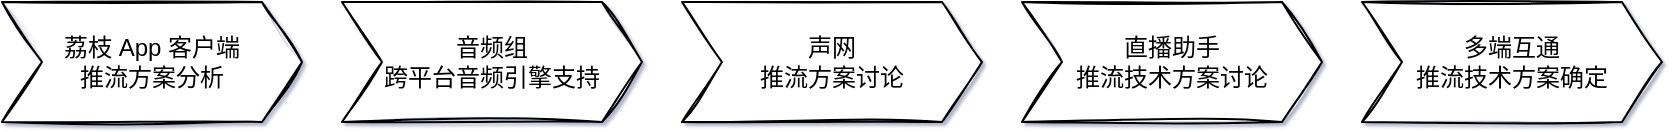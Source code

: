 <mxfile version="20.3.3" type="github" pages="3">
  <diagram id="UTcOJXSZlR1aUFPcbpFN" name="第 1 页">
    <mxGraphModel dx="1186" dy="687" grid="1" gridSize="10" guides="1" tooltips="1" connect="1" arrows="1" fold="1" page="1" pageScale="1" pageWidth="1169" pageHeight="827" math="0" shadow="1">
      <root>
        <mxCell id="0" />
        <mxCell id="1" parent="0" />
        <mxCell id="y0b_5palGvdZqtHANasv-2" value="荔枝 App 客户端&lt;br&gt;推流方案分析" style="shape=step;perimeter=stepPerimeter;whiteSpace=wrap;html=1;fixedSize=1;sketch=1;" vertex="1" parent="1">
          <mxGeometry x="40" y="210" width="150" height="60" as="geometry" />
        </mxCell>
        <mxCell id="y0b_5palGvdZqtHANasv-3" value="音频组&lt;br&gt;跨平台音频引擎支持" style="shape=step;perimeter=stepPerimeter;whiteSpace=wrap;html=1;fixedSize=1;sketch=1;" vertex="1" parent="1">
          <mxGeometry x="210" y="210" width="150" height="60" as="geometry" />
        </mxCell>
        <mxCell id="y0b_5palGvdZqtHANasv-4" value="声网&lt;br&gt;推流方案讨论" style="shape=step;perimeter=stepPerimeter;whiteSpace=wrap;html=1;fixedSize=1;sketch=1;" vertex="1" parent="1">
          <mxGeometry x="380" y="210" width="150" height="60" as="geometry" />
        </mxCell>
        <mxCell id="y0b_5palGvdZqtHANasv-5" value="直播助手&lt;br&gt;推流技术方案讨论" style="shape=step;perimeter=stepPerimeter;whiteSpace=wrap;html=1;fixedSize=1;sketch=1;" vertex="1" parent="1">
          <mxGeometry x="550" y="210" width="150" height="60" as="geometry" />
        </mxCell>
        <mxCell id="y0b_5palGvdZqtHANasv-6" value="多端互通&lt;br&gt;推流技术方案确定" style="shape=step;perimeter=stepPerimeter;whiteSpace=wrap;html=1;fixedSize=1;sketch=1;" vertex="1" parent="1">
          <mxGeometry x="720" y="210" width="150" height="60" as="geometry" />
        </mxCell>
      </root>
    </mxGraphModel>
  </diagram>
  <diagram id="RrGZIBOReFqYPyP3l0gz" name="第 2 页">
    <mxGraphModel dx="949" dy="-277" grid="1" gridSize="10" guides="1" tooltips="1" connect="1" arrows="1" fold="1" page="1" pageScale="1" pageWidth="1169" pageHeight="827" math="0" shadow="1">
      <root>
        <mxCell id="0" />
        <mxCell id="1" parent="0" />
        <mxCell id="MDAkiDb8-VQpfheuPx5y-60" style="edgeStyle=orthogonalEdgeStyle;rounded=1;orthogonalLoop=1;jettySize=auto;html=1;exitX=0.875;exitY=0.5;exitDx=0;exitDy=0;exitPerimeter=0;entryX=0.16;entryY=0.55;entryDx=0;entryDy=0;entryPerimeter=0;curved=1;sketch=1;" edge="1" parent="1" source="MDAkiDb8-VQpfheuPx5y-34" target="MDAkiDb8-VQpfheuPx5y-35">
          <mxGeometry relative="1" as="geometry" />
        </mxCell>
        <mxCell id="MDAkiDb8-VQpfheuPx5y-64" value="旁路推流" style="edgeLabel;html=1;align=center;verticalAlign=bottom;resizable=0;points=[];rounded=1;sketch=1;" vertex="1" connectable="0" parent="MDAkiDb8-VQpfheuPx5y-60">
          <mxGeometry x="-0.272" relative="1" as="geometry">
            <mxPoint as="offset" />
          </mxGeometry>
        </mxCell>
        <mxCell id="MDAkiDb8-VQpfheuPx5y-34" value="Agora&lt;br /&gt;&lt;div&gt;&lt;/div&gt;&lt;div style&gt;SD-RTN&lt;/div&gt;" style="ellipse;shape=cloud;whiteSpace=wrap;html=1;rounded=1;sketch=1;" vertex="1" parent="1">
          <mxGeometry x="460" y="1201" width="120" height="80" as="geometry" />
        </mxCell>
        <mxCell id="MDAkiDb8-VQpfheuPx5y-59" style="edgeStyle=orthogonalEdgeStyle;rounded=1;orthogonalLoop=1;jettySize=auto;html=1;exitX=0.875;exitY=0.5;exitDx=0;exitDy=0;exitPerimeter=0;entryX=0.1;entryY=0.5;entryDx=0;entryDy=0;entryPerimeter=0;curved=1;sketch=1;" edge="1" parent="1" source="MDAkiDb8-VQpfheuPx5y-35" target="MDAkiDb8-VQpfheuPx5y-36">
          <mxGeometry relative="1" as="geometry" />
        </mxCell>
        <mxCell id="MDAkiDb8-VQpfheuPx5y-35" value="融合&lt;br&gt;CDN" style="ellipse;shape=cloud;whiteSpace=wrap;html=1;rounded=1;sketch=1;" vertex="1" parent="1">
          <mxGeometry x="680" y="1201" width="120" height="80" as="geometry" />
        </mxCell>
        <mxCell id="MDAkiDb8-VQpfheuPx5y-36" value="&lt;br&gt;听众" style="shape=actor;whiteSpace=wrap;html=1;verticalAlign=bottom;rounded=1;sketch=1;" vertex="1" parent="1">
          <mxGeometry x="870" y="1211" width="40" height="60" as="geometry" />
        </mxCell>
        <mxCell id="MDAkiDb8-VQpfheuPx5y-47" value="" style="group;rounded=1;glass=0;shadow=0;sketch=1;" vertex="1" connectable="0" parent="1">
          <mxGeometry x="210" y="1061" width="130" height="100" as="geometry" />
        </mxCell>
        <mxCell id="MDAkiDb8-VQpfheuPx5y-44" value="Agora RTC Channel" style="whiteSpace=wrap;html=1;shape=mxgraph.basic.cloud_rect;verticalAlign=bottom;rounded=1;sketch=1;" vertex="1" parent="MDAkiDb8-VQpfheuPx5y-47">
          <mxGeometry width="130" height="100" as="geometry" />
        </mxCell>
        <mxCell id="MDAkiDb8-VQpfheuPx5y-40" value="&lt;br&gt;主播" style="shape=actor;whiteSpace=wrap;html=1;verticalAlign=bottom;rounded=1;sketch=1;" vertex="1" parent="MDAkiDb8-VQpfheuPx5y-47">
          <mxGeometry x="45" y="10" width="40" height="60" as="geometry" />
        </mxCell>
        <mxCell id="MDAkiDb8-VQpfheuPx5y-53" value="" style="group;rounded=1;sketch=1;" vertex="1" connectable="0" parent="1">
          <mxGeometry x="180" y="1191" width="210" height="100" as="geometry" />
        </mxCell>
        <mxCell id="MDAkiDb8-VQpfheuPx5y-49" value="Agora RTC Channel" style="whiteSpace=wrap;html=1;shape=mxgraph.basic.cloud_rect;verticalAlign=bottom;rounded=1;sketch=1;" vertex="1" parent="MDAkiDb8-VQpfheuPx5y-53">
          <mxGeometry width="210" height="100" as="geometry" />
        </mxCell>
        <mxCell id="MDAkiDb8-VQpfheuPx5y-50" value="&lt;br&gt;主播" style="shape=actor;whiteSpace=wrap;html=1;verticalAlign=bottom;rounded=1;sketch=1;" vertex="1" parent="MDAkiDb8-VQpfheuPx5y-53">
          <mxGeometry x="45" y="10" width="40" height="60" as="geometry" />
        </mxCell>
        <mxCell id="MDAkiDb8-VQpfheuPx5y-51" value="&lt;br&gt;嘉宾" style="shape=actor;whiteSpace=wrap;html=1;verticalAlign=bottom;rounded=1;sketch=1;" vertex="1" parent="MDAkiDb8-VQpfheuPx5y-53">
          <mxGeometry x="120" y="10" width="40" height="60" as="geometry" />
        </mxCell>
        <mxCell id="MDAkiDb8-VQpfheuPx5y-58" value="" style="group;rounded=1;sketch=1;" vertex="1" connectable="0" parent="1">
          <mxGeometry x="180" y="1321" width="210" height="100" as="geometry" />
        </mxCell>
        <mxCell id="MDAkiDb8-VQpfheuPx5y-55" value="Agora RTC Channel" style="whiteSpace=wrap;html=1;shape=mxgraph.basic.cloud_rect;verticalAlign=bottom;rounded=1;sketch=1;" vertex="1" parent="MDAkiDb8-VQpfheuPx5y-58">
          <mxGeometry width="210" height="100" as="geometry" />
        </mxCell>
        <mxCell id="MDAkiDb8-VQpfheuPx5y-56" value="&lt;br&gt;主播" style="shape=actor;whiteSpace=wrap;html=1;verticalAlign=bottom;rounded=1;sketch=1;" vertex="1" parent="MDAkiDb8-VQpfheuPx5y-58">
          <mxGeometry x="45" y="10" width="40" height="60" as="geometry" />
        </mxCell>
        <mxCell id="MDAkiDb8-VQpfheuPx5y-57" value="主播" style="shape=actor;whiteSpace=wrap;html=1;verticalAlign=bottom;rounded=1;sketch=1;" vertex="1" parent="MDAkiDb8-VQpfheuPx5y-58">
          <mxGeometry x="120" y="10" width="40" height="60" as="geometry" />
        </mxCell>
        <mxCell id="MDAkiDb8-VQpfheuPx5y-61" style="edgeStyle=orthogonalEdgeStyle;rounded=1;orthogonalLoop=1;jettySize=auto;html=1;entryX=0.4;entryY=0.1;entryDx=0;entryDy=0;entryPerimeter=0;curved=1;sketch=1;" edge="1" parent="1" source="MDAkiDb8-VQpfheuPx5y-44" target="MDAkiDb8-VQpfheuPx5y-34">
          <mxGeometry relative="1" as="geometry" />
        </mxCell>
        <mxCell id="MDAkiDb8-VQpfheuPx5y-62" style="edgeStyle=orthogonalEdgeStyle;rounded=1;orthogonalLoop=1;jettySize=auto;html=1;entryX=0.16;entryY=0.55;entryDx=0;entryDy=0;entryPerimeter=0;curved=1;sketch=1;" edge="1" parent="1" source="MDAkiDb8-VQpfheuPx5y-49" target="MDAkiDb8-VQpfheuPx5y-34">
          <mxGeometry relative="1" as="geometry" />
        </mxCell>
        <mxCell id="MDAkiDb8-VQpfheuPx5y-63" style="edgeStyle=orthogonalEdgeStyle;rounded=1;orthogonalLoop=1;jettySize=auto;html=1;entryX=0.55;entryY=0.95;entryDx=0;entryDy=0;entryPerimeter=0;curved=1;sketch=1;" edge="1" parent="1" source="MDAkiDb8-VQpfheuPx5y-55" target="MDAkiDb8-VQpfheuPx5y-34">
          <mxGeometry relative="1" as="geometry" />
        </mxCell>
      </root>
    </mxGraphModel>
  </diagram>
  <diagram id="y0nKkGkBfuBPuBwquAqz" name="第 3 页">
    <mxGraphModel dx="949" dy="-277" grid="1" gridSize="10" guides="1" tooltips="1" connect="1" arrows="1" fold="1" page="1" pageScale="1" pageWidth="1169" pageHeight="827" math="0" shadow="1">
      <root>
        <mxCell id="0" />
        <mxCell id="1" parent="0" />
        <mxCell id="IwtR6XkbiVyQHefaZ7Hw-4" style="edgeStyle=orthogonalEdgeStyle;rounded=1;orthogonalLoop=1;jettySize=auto;html=1;exitX=0.875;exitY=0.5;exitDx=0;exitDy=0;exitPerimeter=0;entryX=0.1;entryY=0.5;entryDx=0;entryDy=0;entryPerimeter=0;sketch=1;curved=1;" edge="1" parent="1" source="IwtR6XkbiVyQHefaZ7Hw-5" target="IwtR6XkbiVyQHefaZ7Hw-6">
          <mxGeometry relative="1" as="geometry" />
        </mxCell>
        <mxCell id="IwtR6XkbiVyQHefaZ7Hw-5" value="网宿&lt;br&gt;CDN" style="ellipse;shape=cloud;whiteSpace=wrap;html=1;rounded=1;sketch=1;" vertex="1" parent="1">
          <mxGeometry x="680" y="1201" width="120" height="80" as="geometry" />
        </mxCell>
        <mxCell id="IwtR6XkbiVyQHefaZ7Hw-6" value="&lt;br&gt;听众" style="shape=actor;whiteSpace=wrap;html=1;verticalAlign=bottom;rounded=1;sketch=1;" vertex="1" parent="1">
          <mxGeometry x="870" y="1211" width="40" height="60" as="geometry" />
        </mxCell>
        <mxCell id="IwtR6XkbiVyQHefaZ7Hw-46" style="edgeStyle=orthogonalEdgeStyle;rounded=0;hachureGap=4;jiggle=2;orthogonalLoop=1;jettySize=auto;html=1;entryX=0.4;entryY=0.1;entryDx=0;entryDy=0;entryPerimeter=0;fontFamily=Architects Daughter;fontSource=https%3A%2F%2Ffonts.googleapis.com%2Fcss%3Ffamily%3DArchitects%2BDaughter;fontSize=16;sketch=1;curved=1;" edge="1" parent="1" source="IwtR6XkbiVyQHefaZ7Hw-9" target="IwtR6XkbiVyQHefaZ7Hw-5">
          <mxGeometry relative="1" as="geometry" />
        </mxCell>
        <mxCell id="IwtR6XkbiVyQHefaZ7Hw-56" value="&lt;span style=&quot;font-family: Helvetica; font-size: 12px; background-color: rgb(248, 249, 250);&quot;&gt;客户端推流&lt;/span&gt;" style="edgeLabel;html=1;align=center;verticalAlign=bottom;resizable=0;points=[];fontSize=20;fontFamily=Architects Daughter;" vertex="1" connectable="0" parent="IwtR6XkbiVyQHefaZ7Hw-46">
          <mxGeometry x="-0.296" y="-3" relative="1" as="geometry">
            <mxPoint y="1" as="offset" />
          </mxGeometry>
        </mxCell>
        <mxCell id="IwtR6XkbiVyQHefaZ7Hw-9" value="&lt;br&gt;主播" style="shape=actor;whiteSpace=wrap;html=1;verticalAlign=bottom;rounded=1;sketch=1;" vertex="1" parent="1">
          <mxGeometry x="490" y="1090" width="40" height="60" as="geometry" />
        </mxCell>
        <mxCell id="IwtR6XkbiVyQHefaZ7Hw-45" style="edgeStyle=orthogonalEdgeStyle;rounded=0;hachureGap=4;jiggle=2;orthogonalLoop=1;jettySize=auto;html=1;exitX=0.9;exitY=0.5;exitDx=0;exitDy=0;exitPerimeter=0;fontFamily=Architects Daughter;fontSource=https%3A%2F%2Ffonts.googleapis.com%2Fcss%3Ffamily%3DArchitects%2BDaughter;fontSize=16;sketch=1;curved=1;" edge="1" parent="1" source="IwtR6XkbiVyQHefaZ7Hw-12" target="IwtR6XkbiVyQHefaZ7Hw-5">
          <mxGeometry relative="1" as="geometry" />
        </mxCell>
        <mxCell id="IwtR6XkbiVyQHefaZ7Hw-57" value="&lt;span style=&quot;font-family: Helvetica; font-size: 12px; background-color: rgb(248, 249, 250);&quot;&gt;客户端推流&lt;/span&gt;" style="edgeLabel;html=1;align=center;verticalAlign=bottom;resizable=0;points=[];fontSize=20;fontFamily=Architects Daughter;" vertex="1" connectable="0" parent="IwtR6XkbiVyQHefaZ7Hw-45">
          <mxGeometry x="-0.026" y="6" relative="1" as="geometry">
            <mxPoint y="1" as="offset" />
          </mxGeometry>
        </mxCell>
        <mxCell id="IwtR6XkbiVyQHefaZ7Hw-12" value="&lt;br&gt;主播" style="shape=actor;whiteSpace=wrap;html=1;verticalAlign=bottom;rounded=1;sketch=1;" vertex="1" parent="1">
          <mxGeometry x="490" y="1211" width="40" height="60" as="geometry" />
        </mxCell>
        <mxCell id="IwtR6XkbiVyQHefaZ7Hw-44" style="edgeStyle=orthogonalEdgeStyle;rounded=0;hachureGap=4;jiggle=2;orthogonalLoop=1;jettySize=auto;html=1;exitX=0.9;exitY=0.5;exitDx=0;exitDy=0;exitPerimeter=0;entryX=0.1;entryY=0.5;entryDx=0;entryDy=0;entryPerimeter=0;fontFamily=Architects Daughter;fontSource=https%3A%2F%2Ffonts.googleapis.com%2Fcss%3Ffamily%3DArchitects%2BDaughter;fontSize=16;sketch=1;curved=1;" edge="1" parent="1" source="IwtR6XkbiVyQHefaZ7Hw-13" target="IwtR6XkbiVyQHefaZ7Hw-12">
          <mxGeometry relative="1" as="geometry" />
        </mxCell>
        <mxCell id="IwtR6XkbiVyQHefaZ7Hw-55" style="edgeStyle=orthogonalEdgeStyle;rounded=0;hachureGap=4;jiggle=2;orthogonalLoop=1;jettySize=auto;html=1;exitX=0.75;exitY=0.25;exitDx=0;exitDy=0;exitPerimeter=0;dashed=1;fontFamily=Architects Daughter;fontSource=https%3A%2F%2Ffonts.googleapis.com%2Fcss%3Ffamily%3DArchitects%2BDaughter;fontSize=16;startArrow=classic;startFill=1;entryX=0.25;entryY=0.2;entryDx=0;entryDy=0;entryPerimeter=0;sketch=1;curved=1;" edge="1" parent="1" source="IwtR6XkbiVyQHefaZ7Hw-13" target="IwtR6XkbiVyQHefaZ7Hw-12">
          <mxGeometry relative="1" as="geometry">
            <mxPoint x="500" y="1230" as="targetPoint" />
          </mxGeometry>
        </mxCell>
        <mxCell id="IwtR6XkbiVyQHefaZ7Hw-13" value="&lt;br&gt;嘉宾" style="shape=actor;whiteSpace=wrap;html=1;verticalAlign=bottom;rounded=1;sketch=1;" vertex="1" parent="1">
          <mxGeometry x="390" y="1211" width="40" height="60" as="geometry" />
        </mxCell>
        <mxCell id="IwtR6XkbiVyQHefaZ7Hw-47" style="edgeStyle=orthogonalEdgeStyle;rounded=0;hachureGap=4;jiggle=2;orthogonalLoop=1;jettySize=auto;html=1;exitX=0.9;exitY=0.5;exitDx=0;exitDy=0;exitPerimeter=0;entryX=0.31;entryY=0.8;entryDx=0;entryDy=0;entryPerimeter=0;fontFamily=Architects Daughter;fontSource=https%3A%2F%2Ffonts.googleapis.com%2Fcss%3Ffamily%3DArchitects%2BDaughter;fontSize=16;sketch=1;curved=1;" edge="1" parent="1" source="IwtR6XkbiVyQHefaZ7Hw-42" target="IwtR6XkbiVyQHefaZ7Hw-5">
          <mxGeometry relative="1" as="geometry" />
        </mxCell>
        <mxCell id="IwtR6XkbiVyQHefaZ7Hw-58" value="&lt;span style=&quot;font-family: Helvetica; font-size: 12px; background-color: rgb(248, 249, 250);&quot;&gt;客户端推流&lt;/span&gt;" style="edgeLabel;html=1;align=center;verticalAlign=bottom;resizable=0;points=[];fontSize=20;fontFamily=Architects Daughter;" vertex="1" connectable="0" parent="IwtR6XkbiVyQHefaZ7Hw-47">
          <mxGeometry x="-0.161" y="18" relative="1" as="geometry">
            <mxPoint y="1" as="offset" />
          </mxGeometry>
        </mxCell>
        <mxCell id="IwtR6XkbiVyQHefaZ7Hw-54" style="edgeStyle=orthogonalEdgeStyle;rounded=0;hachureGap=4;jiggle=2;orthogonalLoop=1;jettySize=auto;html=1;exitX=0.5;exitY=1;exitDx=0;exitDy=0;entryX=0.5;entryY=0;entryDx=0;entryDy=0;fontFamily=Architects Daughter;fontSource=https%3A%2F%2Ffonts.googleapis.com%2Fcss%3Ffamily%3DArchitects%2BDaughter;fontSize=16;startArrow=classic;startFill=1;dashed=1;sketch=1;curved=1;" edge="1" parent="1" source="IwtR6XkbiVyQHefaZ7Hw-42" target="IwtR6XkbiVyQHefaZ7Hw-43">
          <mxGeometry relative="1" as="geometry" />
        </mxCell>
        <mxCell id="IwtR6XkbiVyQHefaZ7Hw-42" value="&lt;br&gt;主播" style="shape=actor;whiteSpace=wrap;html=1;verticalAlign=bottom;rounded=1;sketch=1;" vertex="1" parent="1">
          <mxGeometry x="490" y="1330" width="40" height="60" as="geometry" />
        </mxCell>
        <mxCell id="IwtR6XkbiVyQHefaZ7Hw-48" style="edgeStyle=orthogonalEdgeStyle;rounded=0;hachureGap=4;jiggle=2;orthogonalLoop=1;jettySize=auto;html=1;entryX=0.55;entryY=0.95;entryDx=0;entryDy=0;entryPerimeter=0;fontFamily=Architects Daughter;fontSource=https%3A%2F%2Ffonts.googleapis.com%2Fcss%3Ffamily%3DArchitects%2BDaughter;fontSize=16;sketch=1;curved=1;" edge="1" parent="1" source="IwtR6XkbiVyQHefaZ7Hw-43" target="IwtR6XkbiVyQHefaZ7Hw-5">
          <mxGeometry relative="1" as="geometry" />
        </mxCell>
        <mxCell id="IwtR6XkbiVyQHefaZ7Hw-59" value="&lt;span style=&quot;font-family: Helvetica; font-size: 12px; background-color: rgb(248, 249, 250);&quot;&gt;客户端推流&lt;/span&gt;" style="edgeLabel;html=1;align=center;verticalAlign=bottom;resizable=0;points=[];fontSize=20;fontFamily=Architects Daughter;" vertex="1" connectable="0" parent="IwtR6XkbiVyQHefaZ7Hw-48">
          <mxGeometry x="0.356" y="44" relative="1" as="geometry">
            <mxPoint y="1" as="offset" />
          </mxGeometry>
        </mxCell>
        <mxCell id="IwtR6XkbiVyQHefaZ7Hw-43" value="主播" style="shape=actor;whiteSpace=wrap;html=1;verticalAlign=bottom;rounded=1;sketch=1;" vertex="1" parent="1">
          <mxGeometry x="490" y="1430" width="40" height="60" as="geometry" />
        </mxCell>
      </root>
    </mxGraphModel>
  </diagram>
</mxfile>
